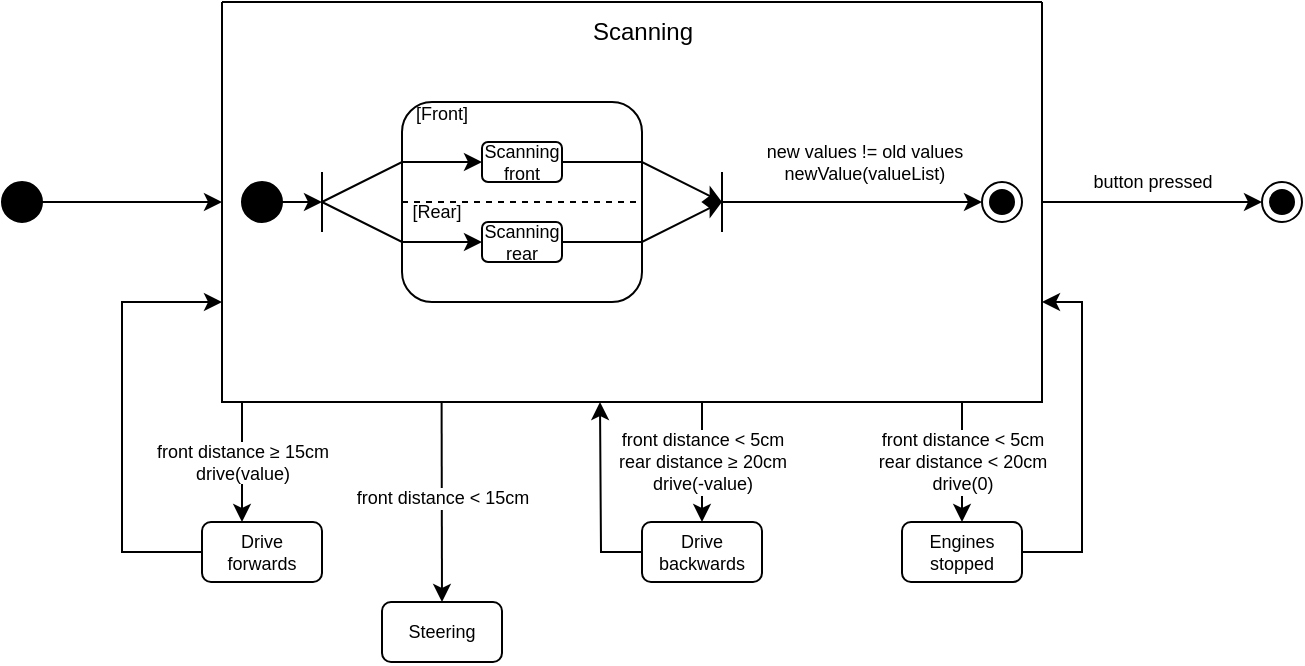 <mxfile version="20.8.3" type="github">
  <diagram id="Hm4vZ4X6HkvJv1kam_Tk" name="Page-1">
    <mxGraphModel dx="691" dy="394" grid="1" gridSize="10" guides="1" tooltips="1" connect="1" arrows="1" fold="1" page="1" pageScale="1" pageWidth="850" pageHeight="1100" math="0" shadow="0">
      <root>
        <mxCell id="0" />
        <mxCell id="1" parent="0" />
        <mxCell id="5z7hVho_otHzit8Zdy6Q-4" style="edgeStyle=orthogonalEdgeStyle;rounded=0;orthogonalLoop=1;jettySize=auto;html=1;exitX=1;exitY=0.5;exitDx=0;exitDy=0;" parent="1" source="5z7hVho_otHzit8Zdy6Q-2" edge="1">
          <mxGeometry relative="1" as="geometry">
            <mxPoint x="130" y="140" as="targetPoint" />
          </mxGeometry>
        </mxCell>
        <mxCell id="5z7hVho_otHzit8Zdy6Q-2" value="" style="shape=ellipse;html=1;fillColor=strokeColor;fontSize=18;fontColor=#ffffff;" parent="1" vertex="1">
          <mxGeometry x="20" y="130" width="20" height="20" as="geometry" />
        </mxCell>
        <mxCell id="sa2Meq2_VAZGZsSdI-Z2-7" style="edgeStyle=orthogonalEdgeStyle;rounded=0;orthogonalLoop=1;jettySize=auto;html=1;entryX=0;entryY=0.5;entryDx=0;entryDy=0;fontSize=9;" edge="1" parent="1" source="5z7hVho_otHzit8Zdy6Q-11" target="sa2Meq2_VAZGZsSdI-Z2-6">
          <mxGeometry relative="1" as="geometry" />
        </mxCell>
        <mxCell id="sa2Meq2_VAZGZsSdI-Z2-8" value="button pressed" style="edgeLabel;html=1;align=center;verticalAlign=middle;resizable=0;points=[];fontSize=9;" vertex="1" connectable="0" parent="sa2Meq2_VAZGZsSdI-Z2-7">
          <mxGeometry x="-0.2" y="1" relative="1" as="geometry">
            <mxPoint x="11" y="-9" as="offset" />
          </mxGeometry>
        </mxCell>
        <mxCell id="5z7hVho_otHzit8Zdy6Q-11" value="" style="swimlane;startSize=0;rounded=1;swimlaneLine=1;arcSize=26;" parent="1" vertex="1">
          <mxGeometry x="130" y="40" width="410" height="200" as="geometry" />
        </mxCell>
        <mxCell id="5z7hVho_otHzit8Zdy6Q-12" value="Scanning" style="text;html=1;align=center;verticalAlign=middle;resizable=0;points=[];autosize=1;strokeColor=none;fillColor=none;" parent="5z7hVho_otHzit8Zdy6Q-11" vertex="1">
          <mxGeometry x="175" width="70" height="30" as="geometry" />
        </mxCell>
        <mxCell id="5z7hVho_otHzit8Zdy6Q-15" value="" style="rounded=1;whiteSpace=wrap;html=1;" parent="5z7hVho_otHzit8Zdy6Q-11" vertex="1">
          <mxGeometry x="90" y="50" width="120" height="100" as="geometry" />
        </mxCell>
        <mxCell id="5z7hVho_otHzit8Zdy6Q-17" value="&lt;font style=&quot;font-size: 9px;&quot;&gt;[Front]&lt;/font&gt;" style="text;html=1;strokeColor=none;fillColor=none;align=center;verticalAlign=middle;whiteSpace=wrap;rounded=0;" parent="5z7hVho_otHzit8Zdy6Q-11" vertex="1">
          <mxGeometry x="90" y="50" width="40" height="10" as="geometry" />
        </mxCell>
        <mxCell id="5z7hVho_otHzit8Zdy6Q-18" value="[Rear]" style="text;html=1;strokeColor=none;fillColor=none;align=center;verticalAlign=middle;whiteSpace=wrap;rounded=0;fontSize=9;" parent="5z7hVho_otHzit8Zdy6Q-11" vertex="1">
          <mxGeometry x="90" y="100" width="35" height="10" as="geometry" />
        </mxCell>
        <mxCell id="5z7hVho_otHzit8Zdy6Q-19" value="" style="endArrow=none;dashed=1;html=1;rounded=0;fontSize=9;exitX=0;exitY=0.5;exitDx=0;exitDy=0;entryX=1;entryY=0.5;entryDx=0;entryDy=0;" parent="5z7hVho_otHzit8Zdy6Q-11" source="5z7hVho_otHzit8Zdy6Q-15" target="5z7hVho_otHzit8Zdy6Q-15" edge="1">
          <mxGeometry width="50" height="50" relative="1" as="geometry">
            <mxPoint x="110" y="100" as="sourcePoint" />
            <mxPoint x="160" y="50" as="targetPoint" />
          </mxGeometry>
        </mxCell>
        <mxCell id="5z7hVho_otHzit8Zdy6Q-14" value="" style="shape=ellipse;html=1;fillColor=strokeColor;fontSize=18;fontColor=#ffffff;rounded=1;" parent="5z7hVho_otHzit8Zdy6Q-11" vertex="1">
          <mxGeometry x="10" y="90" width="20" height="20" as="geometry" />
        </mxCell>
        <mxCell id="5z7hVho_otHzit8Zdy6Q-21" value="" style="endArrow=none;html=1;rounded=0;fontSize=9;" parent="5z7hVho_otHzit8Zdy6Q-11" edge="1">
          <mxGeometry width="50" height="50" relative="1" as="geometry">
            <mxPoint x="50" y="115" as="sourcePoint" />
            <mxPoint x="50" y="85" as="targetPoint" />
          </mxGeometry>
        </mxCell>
        <mxCell id="5z7hVho_otHzit8Zdy6Q-25" value="Scanning front" style="rounded=1;whiteSpace=wrap;html=1;fontSize=9;" parent="5z7hVho_otHzit8Zdy6Q-11" vertex="1">
          <mxGeometry x="130" y="70" width="40" height="20" as="geometry" />
        </mxCell>
        <mxCell id="5z7hVho_otHzit8Zdy6Q-26" value="Scanning rear" style="rounded=1;whiteSpace=wrap;html=1;fontSize=9;" parent="5z7hVho_otHzit8Zdy6Q-11" vertex="1">
          <mxGeometry x="130" y="110" width="40" height="20" as="geometry" />
        </mxCell>
        <mxCell id="5z7hVho_otHzit8Zdy6Q-29" value="" style="endArrow=none;html=1;rounded=0;fontSize=9;" parent="5z7hVho_otHzit8Zdy6Q-11" edge="1">
          <mxGeometry width="50" height="50" relative="1" as="geometry">
            <mxPoint x="250" y="115" as="sourcePoint" />
            <mxPoint x="250" y="85" as="targetPoint" />
          </mxGeometry>
        </mxCell>
        <mxCell id="5z7hVho_otHzit8Zdy6Q-34" value="" style="endArrow=classic;html=1;rounded=0;fontSize=9;entryX=0;entryY=0.5;entryDx=0;entryDy=0;" parent="5z7hVho_otHzit8Zdy6Q-11" target="5z7hVho_otHzit8Zdy6Q-36" edge="1">
          <mxGeometry width="50" height="50" relative="1" as="geometry">
            <mxPoint x="250" y="100" as="sourcePoint" />
            <mxPoint x="280" y="100" as="targetPoint" />
          </mxGeometry>
        </mxCell>
        <mxCell id="C8XccqxRGrSHwHp3XQof-1" value="&lt;div style=&quot;font-size: 9px;&quot;&gt;&lt;font style=&quot;font-size: 9px;&quot;&gt;new values != old values&lt;/font&gt;&lt;/div&gt;&lt;div style=&quot;font-size: 9px;&quot;&gt;&lt;font style=&quot;font-size: 9px;&quot;&gt;newValue(valueList)&lt;/font&gt;&lt;br&gt;&lt;/div&gt;" style="edgeLabel;html=1;align=center;verticalAlign=middle;resizable=0;points=[];" parent="5z7hVho_otHzit8Zdy6Q-34" vertex="1" connectable="0">
          <mxGeometry x="-0.179" y="2" relative="1" as="geometry">
            <mxPoint x="17" y="-18" as="offset" />
          </mxGeometry>
        </mxCell>
        <mxCell id="5z7hVho_otHzit8Zdy6Q-36" value="" style="ellipse;html=1;shape=endState;fillColor=strokeColor;rounded=1;fontSize=9;" parent="5z7hVho_otHzit8Zdy6Q-11" vertex="1">
          <mxGeometry x="380" y="90" width="20" height="20" as="geometry" />
        </mxCell>
        <mxCell id="5z7hVho_otHzit8Zdy6Q-22" style="edgeStyle=orthogonalEdgeStyle;rounded=0;orthogonalLoop=1;jettySize=auto;html=1;exitX=1;exitY=0.5;exitDx=0;exitDy=0;fontSize=9;" parent="1" source="5z7hVho_otHzit8Zdy6Q-14" edge="1">
          <mxGeometry relative="1" as="geometry">
            <mxPoint x="180" y="140" as="targetPoint" />
          </mxGeometry>
        </mxCell>
        <mxCell id="5z7hVho_otHzit8Zdy6Q-23" value="" style="endArrow=classic;html=1;rounded=0;fontSize=9;entryX=0;entryY=0.5;entryDx=0;entryDy=0;" parent="1" target="5z7hVho_otHzit8Zdy6Q-25" edge="1">
          <mxGeometry width="50" height="50" relative="1" as="geometry">
            <mxPoint x="180" y="140" as="sourcePoint" />
            <mxPoint x="400" y="160" as="targetPoint" />
            <Array as="points">
              <mxPoint x="220" y="120" />
            </Array>
          </mxGeometry>
        </mxCell>
        <mxCell id="5z7hVho_otHzit8Zdy6Q-24" value="" style="endArrow=classic;html=1;rounded=0;fontSize=9;entryX=0;entryY=0.5;entryDx=0;entryDy=0;" parent="1" target="5z7hVho_otHzit8Zdy6Q-26" edge="1">
          <mxGeometry width="50" height="50" relative="1" as="geometry">
            <mxPoint x="180" y="140" as="sourcePoint" />
            <mxPoint x="400" y="160" as="targetPoint" />
            <Array as="points">
              <mxPoint x="220" y="160" />
            </Array>
          </mxGeometry>
        </mxCell>
        <mxCell id="5z7hVho_otHzit8Zdy6Q-30" value="" style="endArrow=classic;html=1;fontSize=9;exitX=1;exitY=0.5;exitDx=0;exitDy=0;rounded=0;" parent="1" source="5z7hVho_otHzit8Zdy6Q-25" edge="1">
          <mxGeometry width="50" height="50" relative="1" as="geometry">
            <mxPoint x="350" y="210" as="sourcePoint" />
            <mxPoint x="380" y="140" as="targetPoint" />
            <Array as="points">
              <mxPoint x="340" y="120" />
            </Array>
          </mxGeometry>
        </mxCell>
        <mxCell id="5z7hVho_otHzit8Zdy6Q-31" value="" style="endArrow=classic;html=1;rounded=0;fontSize=9;exitX=1;exitY=0.5;exitDx=0;exitDy=0;" parent="1" source="5z7hVho_otHzit8Zdy6Q-26" edge="1">
          <mxGeometry width="50" height="50" relative="1" as="geometry">
            <mxPoint x="350" y="210" as="sourcePoint" />
            <mxPoint x="380" y="140" as="targetPoint" />
            <Array as="points">
              <mxPoint x="340" y="160" />
            </Array>
          </mxGeometry>
        </mxCell>
        <mxCell id="hHfARt0xTF7wVSTU7wBD-3" value="" style="endArrow=classic;html=1;rounded=0;fontSize=9;" parent="1" edge="1">
          <mxGeometry width="50" height="50" relative="1" as="geometry">
            <mxPoint x="140" y="240" as="sourcePoint" />
            <mxPoint x="140" y="300" as="targetPoint" />
          </mxGeometry>
        </mxCell>
        <mxCell id="hHfARt0xTF7wVSTU7wBD-4" value="&lt;div&gt;front distance ≥ 15cm&lt;/div&gt;&lt;div&gt;drive(value)&lt;br&gt;&lt;/div&gt;" style="edgeLabel;html=1;align=center;verticalAlign=middle;resizable=0;points=[];fontSize=9;" parent="hHfARt0xTF7wVSTU7wBD-3" vertex="1" connectable="0">
          <mxGeometry x="0.18" y="-1" relative="1" as="geometry">
            <mxPoint x="1" y="-6" as="offset" />
          </mxGeometry>
        </mxCell>
        <mxCell id="C8XccqxRGrSHwHp3XQof-3" style="edgeStyle=orthogonalEdgeStyle;rounded=0;orthogonalLoop=1;jettySize=auto;html=1;exitX=0;exitY=0.5;exitDx=0;exitDy=0;entryX=0;entryY=0.75;entryDx=0;entryDy=0;" parent="1" source="hHfARt0xTF7wVSTU7wBD-5" target="5z7hVho_otHzit8Zdy6Q-11" edge="1">
          <mxGeometry relative="1" as="geometry">
            <Array as="points">
              <mxPoint x="80" y="315" />
              <mxPoint x="80" y="190" />
            </Array>
          </mxGeometry>
        </mxCell>
        <mxCell id="hHfARt0xTF7wVSTU7wBD-5" value="&lt;div&gt;Drive&lt;/div&gt;&lt;div&gt;forwards&lt;/div&gt;" style="rounded=1;whiteSpace=wrap;html=1;fontSize=9;" parent="1" vertex="1">
          <mxGeometry x="120" y="300" width="60" height="30" as="geometry" />
        </mxCell>
        <mxCell id="hHfARt0xTF7wVSTU7wBD-6" value="" style="endArrow=classic;html=1;rounded=0;fontSize=9;" parent="1" edge="1">
          <mxGeometry width="50" height="50" relative="1" as="geometry">
            <mxPoint x="239.8" y="240" as="sourcePoint" />
            <mxPoint x="240" y="340" as="targetPoint" />
          </mxGeometry>
        </mxCell>
        <mxCell id="hHfARt0xTF7wVSTU7wBD-8" value="front distance &amp;lt; 15cm" style="edgeLabel;html=1;align=center;verticalAlign=middle;resizable=0;points=[];fontSize=9;" parent="hHfARt0xTF7wVSTU7wBD-6" vertex="1" connectable="0">
          <mxGeometry x="-0.113" relative="1" as="geometry">
            <mxPoint y="3" as="offset" />
          </mxGeometry>
        </mxCell>
        <mxCell id="hHfARt0xTF7wVSTU7wBD-10" value="" style="endArrow=classic;html=1;rounded=0;fontSize=9;" parent="1" edge="1">
          <mxGeometry width="50" height="50" relative="1" as="geometry">
            <mxPoint x="370" y="240" as="sourcePoint" />
            <mxPoint x="370" y="300" as="targetPoint" />
          </mxGeometry>
        </mxCell>
        <mxCell id="hHfARt0xTF7wVSTU7wBD-11" value="&lt;div&gt;front distance &amp;lt; 5cm&lt;/div&gt;&lt;div&gt;rear distance ≥ 20cm&lt;/div&gt;&lt;div&gt;drive(-value)&lt;br&gt;&lt;/div&gt;" style="edgeLabel;html=1;align=center;verticalAlign=middle;resizable=0;points=[];fontSize=9;" parent="hHfARt0xTF7wVSTU7wBD-10" vertex="1" connectable="0">
          <mxGeometry x="0.367" y="2" relative="1" as="geometry">
            <mxPoint x="-2" y="-11" as="offset" />
          </mxGeometry>
        </mxCell>
        <mxCell id="C8XccqxRGrSHwHp3XQof-4" style="edgeStyle=orthogonalEdgeStyle;rounded=0;orthogonalLoop=1;jettySize=auto;html=1;exitX=0;exitY=0.5;exitDx=0;exitDy=0;" parent="1" source="hHfARt0xTF7wVSTU7wBD-12" edge="1">
          <mxGeometry relative="1" as="geometry">
            <mxPoint x="319" y="240" as="targetPoint" />
          </mxGeometry>
        </mxCell>
        <mxCell id="hHfARt0xTF7wVSTU7wBD-12" value="Drive backwards" style="rounded=1;whiteSpace=wrap;html=1;fontSize=9;" parent="1" vertex="1">
          <mxGeometry x="340" y="300" width="60" height="30" as="geometry" />
        </mxCell>
        <mxCell id="hHfARt0xTF7wVSTU7wBD-13" value="" style="endArrow=classic;html=1;rounded=0;fontSize=9;" parent="1" edge="1">
          <mxGeometry width="50" height="50" relative="1" as="geometry">
            <mxPoint x="500" y="240" as="sourcePoint" />
            <mxPoint x="500" y="300" as="targetPoint" />
          </mxGeometry>
        </mxCell>
        <mxCell id="hHfARt0xTF7wVSTU7wBD-14" value="&lt;div&gt;front distance &amp;lt; 5cm&lt;/div&gt;&lt;div&gt;rear distance &amp;lt; 20cm&lt;/div&gt;&lt;div&gt;drive(0)&lt;br&gt;&lt;/div&gt;" style="edgeLabel;html=1;align=center;verticalAlign=middle;resizable=0;points=[];fontSize=9;" parent="hHfARt0xTF7wVSTU7wBD-13" vertex="1" connectable="0">
          <mxGeometry x="0.42" relative="1" as="geometry">
            <mxPoint y="-13" as="offset" />
          </mxGeometry>
        </mxCell>
        <mxCell id="sa2Meq2_VAZGZsSdI-Z2-3" style="edgeStyle=orthogonalEdgeStyle;rounded=0;orthogonalLoop=1;jettySize=auto;html=1;entryX=1;entryY=0.75;entryDx=0;entryDy=0;fontSize=9;" edge="1" parent="1" source="hHfARt0xTF7wVSTU7wBD-15" target="5z7hVho_otHzit8Zdy6Q-11">
          <mxGeometry relative="1" as="geometry">
            <Array as="points">
              <mxPoint x="560" y="315" />
              <mxPoint x="560" y="190" />
            </Array>
          </mxGeometry>
        </mxCell>
        <mxCell id="hHfARt0xTF7wVSTU7wBD-15" value="Engines stopped" style="rounded=1;whiteSpace=wrap;html=1;fontSize=9;" parent="1" vertex="1">
          <mxGeometry x="470" y="300" width="60" height="30" as="geometry" />
        </mxCell>
        <mxCell id="sa2Meq2_VAZGZsSdI-Z2-2" value="&lt;p style=&quot;line-height: 150%; font-size: 9px;&quot;&gt;&lt;font style=&quot;font-size: 9px;&quot;&gt;Steering&lt;/font&gt;&lt;/p&gt;" style="rounded=1;whiteSpace=wrap;html=1;fontSize=6;" vertex="1" parent="1">
          <mxGeometry x="210" y="340" width="60" height="30" as="geometry" />
        </mxCell>
        <mxCell id="sa2Meq2_VAZGZsSdI-Z2-6" value="" style="ellipse;html=1;shape=endState;fillColor=strokeColor;fontSize=9;" vertex="1" parent="1">
          <mxGeometry x="650" y="130" width="20" height="20" as="geometry" />
        </mxCell>
      </root>
    </mxGraphModel>
  </diagram>
</mxfile>
